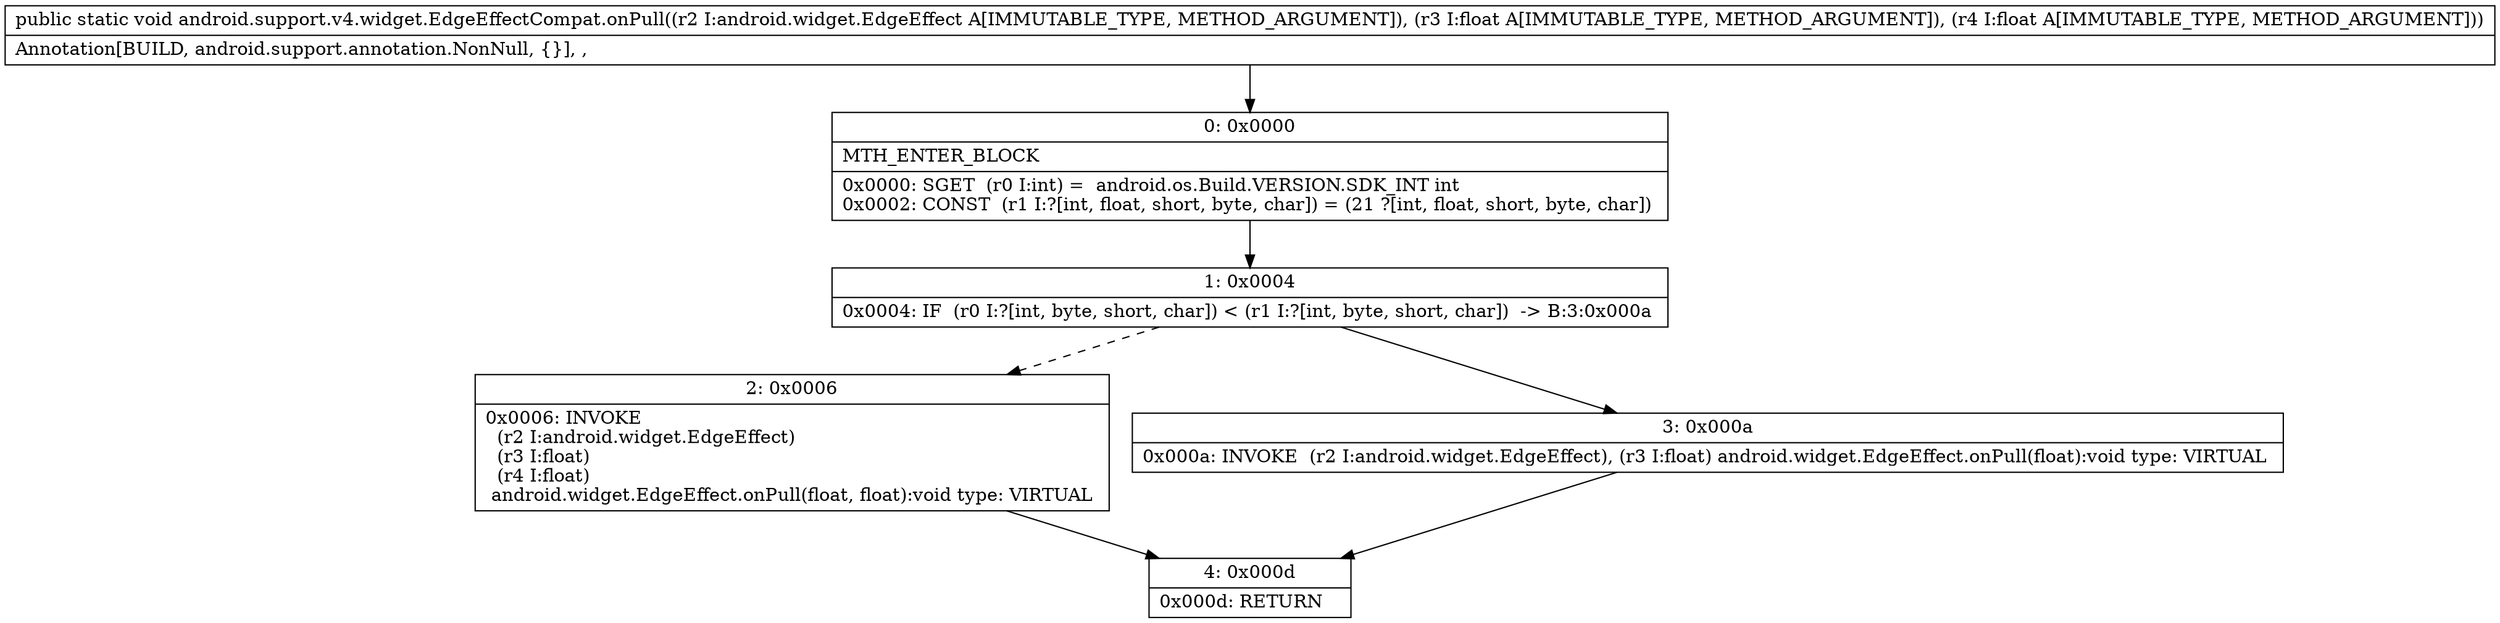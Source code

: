 digraph "CFG forandroid.support.v4.widget.EdgeEffectCompat.onPull(Landroid\/widget\/EdgeEffect;FF)V" {
Node_0 [shape=record,label="{0\:\ 0x0000|MTH_ENTER_BLOCK\l|0x0000: SGET  (r0 I:int) =  android.os.Build.VERSION.SDK_INT int \l0x0002: CONST  (r1 I:?[int, float, short, byte, char]) = (21 ?[int, float, short, byte, char]) \l}"];
Node_1 [shape=record,label="{1\:\ 0x0004|0x0004: IF  (r0 I:?[int, byte, short, char]) \< (r1 I:?[int, byte, short, char])  \-\> B:3:0x000a \l}"];
Node_2 [shape=record,label="{2\:\ 0x0006|0x0006: INVOKE  \l  (r2 I:android.widget.EdgeEffect)\l  (r3 I:float)\l  (r4 I:float)\l android.widget.EdgeEffect.onPull(float, float):void type: VIRTUAL \l}"];
Node_3 [shape=record,label="{3\:\ 0x000a|0x000a: INVOKE  (r2 I:android.widget.EdgeEffect), (r3 I:float) android.widget.EdgeEffect.onPull(float):void type: VIRTUAL \l}"];
Node_4 [shape=record,label="{4\:\ 0x000d|0x000d: RETURN   \l}"];
MethodNode[shape=record,label="{public static void android.support.v4.widget.EdgeEffectCompat.onPull((r2 I:android.widget.EdgeEffect A[IMMUTABLE_TYPE, METHOD_ARGUMENT]), (r3 I:float A[IMMUTABLE_TYPE, METHOD_ARGUMENT]), (r4 I:float A[IMMUTABLE_TYPE, METHOD_ARGUMENT]))  | Annotation[BUILD, android.support.annotation.NonNull, \{\}], , \l}"];
MethodNode -> Node_0;
Node_0 -> Node_1;
Node_1 -> Node_2[style=dashed];
Node_1 -> Node_3;
Node_2 -> Node_4;
Node_3 -> Node_4;
}

